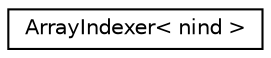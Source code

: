 digraph "Graphical Class Hierarchy"
{
  edge [fontname="Helvetica",fontsize="10",labelfontname="Helvetica",labelfontsize="10"];
  node [fontname="Helvetica",fontsize="10",shape=record];
  rankdir="LR";
  Node1 [label="ArrayIndexer\< nind \>",height=0.2,width=0.4,color="black", fillcolor="white", style="filled",URL="$classArrayIndexer.html"];
}
